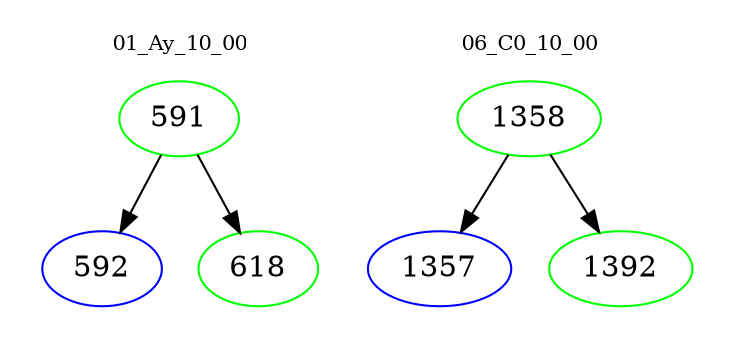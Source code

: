 digraph{
subgraph cluster_0 {
color = white
label = "01_Ay_10_00";
fontsize=10;
T0_591 [label="591", color="green"]
T0_591 -> T0_592 [color="black"]
T0_592 [label="592", color="blue"]
T0_591 -> T0_618 [color="black"]
T0_618 [label="618", color="green"]
}
subgraph cluster_1 {
color = white
label = "06_C0_10_00";
fontsize=10;
T1_1358 [label="1358", color="green"]
T1_1358 -> T1_1357 [color="black"]
T1_1357 [label="1357", color="blue"]
T1_1358 -> T1_1392 [color="black"]
T1_1392 [label="1392", color="green"]
}
}
